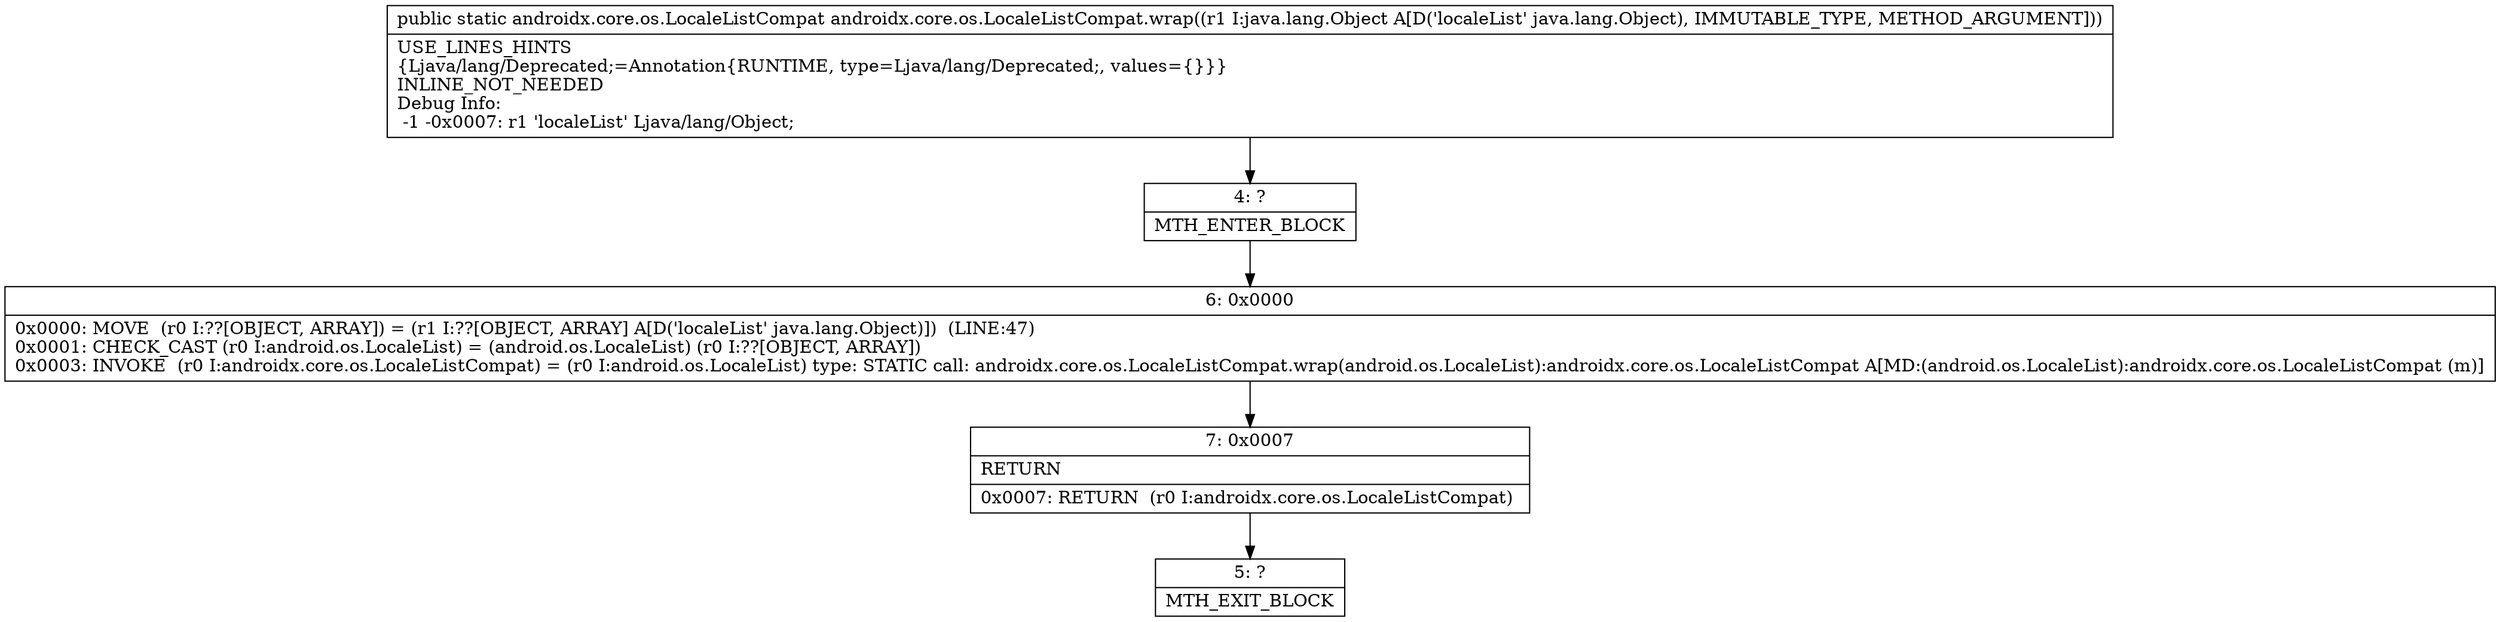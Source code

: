 digraph "CFG forandroidx.core.os.LocaleListCompat.wrap(Ljava\/lang\/Object;)Landroidx\/core\/os\/LocaleListCompat;" {
Node_4 [shape=record,label="{4\:\ ?|MTH_ENTER_BLOCK\l}"];
Node_6 [shape=record,label="{6\:\ 0x0000|0x0000: MOVE  (r0 I:??[OBJECT, ARRAY]) = (r1 I:??[OBJECT, ARRAY] A[D('localeList' java.lang.Object)])  (LINE:47)\l0x0001: CHECK_CAST (r0 I:android.os.LocaleList) = (android.os.LocaleList) (r0 I:??[OBJECT, ARRAY]) \l0x0003: INVOKE  (r0 I:androidx.core.os.LocaleListCompat) = (r0 I:android.os.LocaleList) type: STATIC call: androidx.core.os.LocaleListCompat.wrap(android.os.LocaleList):androidx.core.os.LocaleListCompat A[MD:(android.os.LocaleList):androidx.core.os.LocaleListCompat (m)]\l}"];
Node_7 [shape=record,label="{7\:\ 0x0007|RETURN\l|0x0007: RETURN  (r0 I:androidx.core.os.LocaleListCompat) \l}"];
Node_5 [shape=record,label="{5\:\ ?|MTH_EXIT_BLOCK\l}"];
MethodNode[shape=record,label="{public static androidx.core.os.LocaleListCompat androidx.core.os.LocaleListCompat.wrap((r1 I:java.lang.Object A[D('localeList' java.lang.Object), IMMUTABLE_TYPE, METHOD_ARGUMENT]))  | USE_LINES_HINTS\l\{Ljava\/lang\/Deprecated;=Annotation\{RUNTIME, type=Ljava\/lang\/Deprecated;, values=\{\}\}\}\lINLINE_NOT_NEEDED\lDebug Info:\l  \-1 \-0x0007: r1 'localeList' Ljava\/lang\/Object;\l}"];
MethodNode -> Node_4;Node_4 -> Node_6;
Node_6 -> Node_7;
Node_7 -> Node_5;
}

